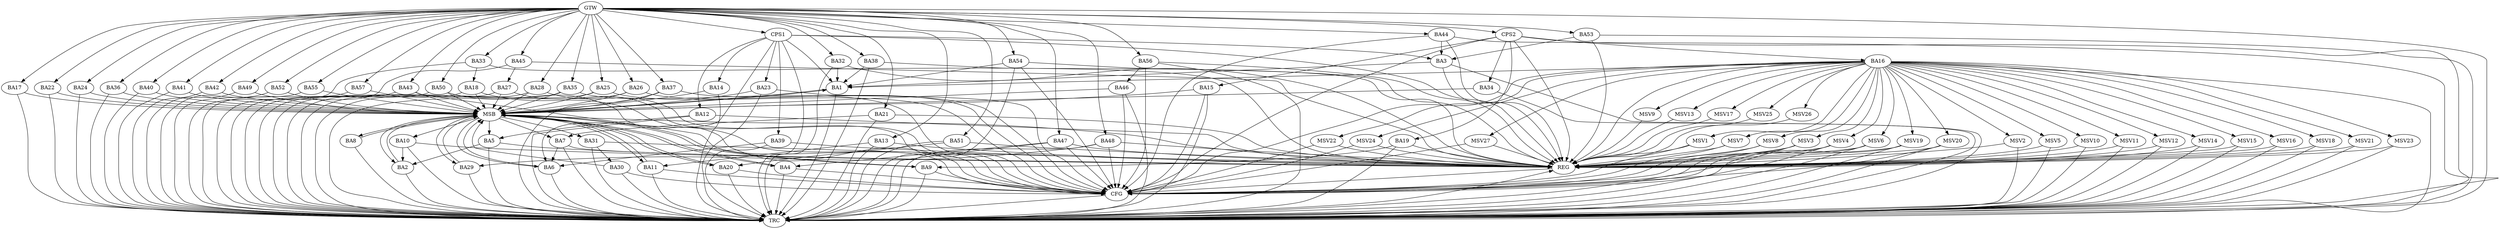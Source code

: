 strict digraph G {
  BA1 [ label="BA1" ];
  BA2 [ label="BA2" ];
  BA3 [ label="BA3" ];
  BA4 [ label="BA4" ];
  BA5 [ label="BA5" ];
  BA6 [ label="BA6" ];
  BA7 [ label="BA7" ];
  BA8 [ label="BA8" ];
  BA9 [ label="BA9" ];
  BA10 [ label="BA10" ];
  BA11 [ label="BA11" ];
  BA12 [ label="BA12" ];
  BA13 [ label="BA13" ];
  BA14 [ label="BA14" ];
  BA15 [ label="BA15" ];
  BA16 [ label="BA16" ];
  BA17 [ label="BA17" ];
  BA18 [ label="BA18" ];
  BA19 [ label="BA19" ];
  BA20 [ label="BA20" ];
  BA21 [ label="BA21" ];
  BA22 [ label="BA22" ];
  BA23 [ label="BA23" ];
  BA24 [ label="BA24" ];
  BA25 [ label="BA25" ];
  BA26 [ label="BA26" ];
  BA27 [ label="BA27" ];
  BA28 [ label="BA28" ];
  BA29 [ label="BA29" ];
  BA30 [ label="BA30" ];
  BA31 [ label="BA31" ];
  BA32 [ label="BA32" ];
  BA33 [ label="BA33" ];
  BA34 [ label="BA34" ];
  BA35 [ label="BA35" ];
  BA36 [ label="BA36" ];
  BA37 [ label="BA37" ];
  BA38 [ label="BA38" ];
  BA39 [ label="BA39" ];
  BA40 [ label="BA40" ];
  BA41 [ label="BA41" ];
  BA42 [ label="BA42" ];
  BA43 [ label="BA43" ];
  BA44 [ label="BA44" ];
  BA45 [ label="BA45" ];
  BA46 [ label="BA46" ];
  BA47 [ label="BA47" ];
  BA48 [ label="BA48" ];
  BA49 [ label="BA49" ];
  BA50 [ label="BA50" ];
  BA51 [ label="BA51" ];
  BA52 [ label="BA52" ];
  BA53 [ label="BA53" ];
  BA54 [ label="BA54" ];
  BA55 [ label="BA55" ];
  BA56 [ label="BA56" ];
  BA57 [ label="BA57" ];
  CPS1 [ label="CPS1" ];
  CPS2 [ label="CPS2" ];
  GTW [ label="GTW" ];
  REG [ label="REG" ];
  MSB [ label="MSB" ];
  CFG [ label="CFG" ];
  TRC [ label="TRC" ];
  MSV1 [ label="MSV1" ];
  MSV2 [ label="MSV2" ];
  MSV3 [ label="MSV3" ];
  MSV4 [ label="MSV4" ];
  MSV5 [ label="MSV5" ];
  MSV6 [ label="MSV6" ];
  MSV7 [ label="MSV7" ];
  MSV8 [ label="MSV8" ];
  MSV9 [ label="MSV9" ];
  MSV10 [ label="MSV10" ];
  MSV11 [ label="MSV11" ];
  MSV12 [ label="MSV12" ];
  MSV13 [ label="MSV13" ];
  MSV14 [ label="MSV14" ];
  MSV15 [ label="MSV15" ];
  MSV16 [ label="MSV16" ];
  MSV17 [ label="MSV17" ];
  MSV18 [ label="MSV18" ];
  MSV19 [ label="MSV19" ];
  MSV20 [ label="MSV20" ];
  MSV21 [ label="MSV21" ];
  MSV22 [ label="MSV22" ];
  MSV23 [ label="MSV23" ];
  MSV24 [ label="MSV24" ];
  MSV25 [ label="MSV25" ];
  MSV26 [ label="MSV26" ];
  MSV27 [ label="MSV27" ];
  BA3 -> BA1;
  BA5 -> BA2;
  BA7 -> BA6;
  BA10 -> BA2;
  BA12 -> BA5;
  BA13 -> BA11;
  BA16 -> BA1;
  BA19 -> BA9;
  BA21 -> BA7;
  BA31 -> BA30;
  BA32 -> BA1;
  BA33 -> BA18;
  BA38 -> BA1;
  BA39 -> BA6;
  BA44 -> BA3;
  BA45 -> BA27;
  BA47 -> BA4;
  BA48 -> BA29;
  BA51 -> BA20;
  BA53 -> BA3;
  BA54 -> BA1;
  BA56 -> BA46;
  CPS1 -> BA6;
  CPS1 -> BA23;
  CPS1 -> BA12;
  CPS1 -> BA3;
  CPS1 -> BA14;
  CPS1 -> BA39;
  CPS1 -> BA1;
  CPS2 -> BA34;
  CPS2 -> BA16;
  CPS2 -> BA19;
  CPS2 -> BA15;
  GTW -> BA13;
  GTW -> BA17;
  GTW -> BA21;
  GTW -> BA22;
  GTW -> BA24;
  GTW -> BA25;
  GTW -> BA26;
  GTW -> BA28;
  GTW -> BA32;
  GTW -> BA33;
  GTW -> BA35;
  GTW -> BA36;
  GTW -> BA37;
  GTW -> BA38;
  GTW -> BA40;
  GTW -> BA41;
  GTW -> BA42;
  GTW -> BA43;
  GTW -> BA44;
  GTW -> BA45;
  GTW -> BA47;
  GTW -> BA48;
  GTW -> BA49;
  GTW -> BA50;
  GTW -> BA51;
  GTW -> BA52;
  GTW -> BA53;
  GTW -> BA54;
  GTW -> BA55;
  GTW -> BA56;
  GTW -> BA57;
  GTW -> CPS1;
  GTW -> CPS2;
  BA3 -> REG;
  BA5 -> REG;
  BA7 -> REG;
  BA10 -> REG;
  BA12 -> REG;
  BA13 -> REG;
  BA16 -> REG;
  BA19 -> REG;
  BA21 -> REG;
  BA31 -> REG;
  BA32 -> REG;
  BA33 -> REG;
  BA38 -> REG;
  BA39 -> REG;
  BA44 -> REG;
  BA45 -> REG;
  BA47 -> REG;
  BA48 -> REG;
  BA51 -> REG;
  BA53 -> REG;
  BA54 -> REG;
  BA56 -> REG;
  CPS1 -> REG;
  CPS2 -> REG;
  BA1 -> MSB;
  MSB -> BA2;
  MSB -> REG;
  BA2 -> MSB;
  MSB -> BA1;
  BA4 -> MSB;
  BA6 -> MSB;
  BA8 -> MSB;
  MSB -> BA7;
  BA9 -> MSB;
  BA11 -> MSB;
  BA14 -> MSB;
  MSB -> BA6;
  BA15 -> MSB;
  BA17 -> MSB;
  BA18 -> MSB;
  BA20 -> MSB;
  MSB -> BA11;
  BA22 -> MSB;
  MSB -> BA10;
  BA23 -> MSB;
  MSB -> BA8;
  BA24 -> MSB;
  BA25 -> MSB;
  BA26 -> MSB;
  BA27 -> MSB;
  MSB -> BA4;
  BA28 -> MSB;
  BA29 -> MSB;
  BA30 -> MSB;
  BA34 -> MSB;
  MSB -> BA29;
  BA35 -> MSB;
  BA36 -> MSB;
  BA37 -> MSB;
  BA40 -> MSB;
  BA41 -> MSB;
  MSB -> BA20;
  BA42 -> MSB;
  BA43 -> MSB;
  MSB -> BA31;
  BA46 -> MSB;
  BA49 -> MSB;
  BA50 -> MSB;
  MSB -> BA5;
  BA52 -> MSB;
  MSB -> BA9;
  BA55 -> MSB;
  BA57 -> MSB;
  BA15 -> CFG;
  BA56 -> CFG;
  BA18 -> CFG;
  BA25 -> CFG;
  BA50 -> CFG;
  BA43 -> CFG;
  BA11 -> CFG;
  BA54 -> CFG;
  CPS2 -> CFG;
  BA9 -> CFG;
  BA23 -> CFG;
  BA4 -> CFG;
  BA28 -> CFG;
  BA20 -> CFG;
  BA46 -> CFG;
  BA47 -> CFG;
  BA30 -> CFG;
  BA35 -> CFG;
  BA16 -> CFG;
  BA48 -> CFG;
  BA44 -> CFG;
  BA37 -> CFG;
  BA27 -> CFG;
  BA26 -> CFG;
  REG -> CFG;
  BA1 -> TRC;
  BA2 -> TRC;
  BA3 -> TRC;
  BA4 -> TRC;
  BA5 -> TRC;
  BA6 -> TRC;
  BA7 -> TRC;
  BA8 -> TRC;
  BA9 -> TRC;
  BA10 -> TRC;
  BA11 -> TRC;
  BA12 -> TRC;
  BA13 -> TRC;
  BA14 -> TRC;
  BA15 -> TRC;
  BA16 -> TRC;
  BA17 -> TRC;
  BA18 -> TRC;
  BA19 -> TRC;
  BA20 -> TRC;
  BA21 -> TRC;
  BA22 -> TRC;
  BA23 -> TRC;
  BA24 -> TRC;
  BA25 -> TRC;
  BA26 -> TRC;
  BA27 -> TRC;
  BA28 -> TRC;
  BA29 -> TRC;
  BA30 -> TRC;
  BA31 -> TRC;
  BA32 -> TRC;
  BA33 -> TRC;
  BA34 -> TRC;
  BA35 -> TRC;
  BA36 -> TRC;
  BA37 -> TRC;
  BA38 -> TRC;
  BA39 -> TRC;
  BA40 -> TRC;
  BA41 -> TRC;
  BA42 -> TRC;
  BA43 -> TRC;
  BA44 -> TRC;
  BA45 -> TRC;
  BA46 -> TRC;
  BA47 -> TRC;
  BA48 -> TRC;
  BA49 -> TRC;
  BA50 -> TRC;
  BA51 -> TRC;
  BA52 -> TRC;
  BA53 -> TRC;
  BA54 -> TRC;
  BA55 -> TRC;
  BA56 -> TRC;
  BA57 -> TRC;
  CPS1 -> TRC;
  CPS2 -> TRC;
  GTW -> TRC;
  CFG -> TRC;
  TRC -> REG;
  BA16 -> MSV1;
  BA16 -> MSV2;
  MSV1 -> REG;
  MSV1 -> CFG;
  MSV2 -> REG;
  MSV2 -> TRC;
  BA16 -> MSV3;
  MSV3 -> REG;
  MSV3 -> TRC;
  MSV3 -> CFG;
  BA16 -> MSV4;
  MSV4 -> REG;
  MSV4 -> TRC;
  MSV4 -> CFG;
  BA16 -> MSV5;
  BA16 -> MSV6;
  BA16 -> MSV7;
  MSV5 -> REG;
  MSV5 -> TRC;
  MSV6 -> REG;
  MSV6 -> TRC;
  MSV6 -> CFG;
  MSV7 -> REG;
  MSV7 -> CFG;
  BA16 -> MSV8;
  MSV8 -> REG;
  MSV8 -> CFG;
  BA16 -> MSV9;
  MSV9 -> REG;
  BA16 -> MSV10;
  BA16 -> MSV11;
  BA16 -> MSV12;
  BA16 -> MSV13;
  BA16 -> MSV14;
  BA16 -> MSV15;
  MSV10 -> REG;
  MSV10 -> TRC;
  MSV11 -> REG;
  MSV11 -> TRC;
  MSV12 -> REG;
  MSV12 -> TRC;
  MSV13 -> REG;
  MSV14 -> REG;
  MSV14 -> TRC;
  MSV15 -> REG;
  MSV15 -> TRC;
  BA16 -> MSV16;
  MSV16 -> REG;
  MSV16 -> TRC;
  BA16 -> MSV17;
  BA16 -> MSV18;
  MSV17 -> REG;
  MSV18 -> REG;
  MSV18 -> TRC;
  BA16 -> MSV19;
  MSV19 -> REG;
  MSV19 -> TRC;
  MSV19 -> CFG;
  BA16 -> MSV20;
  MSV20 -> REG;
  MSV20 -> TRC;
  MSV20 -> CFG;
  BA16 -> MSV21;
  BA16 -> MSV22;
  BA16 -> MSV23;
  MSV21 -> REG;
  MSV21 -> TRC;
  MSV22 -> REG;
  MSV22 -> CFG;
  MSV23 -> REG;
  MSV23 -> TRC;
  BA16 -> MSV24;
  BA16 -> MSV25;
  BA16 -> MSV26;
  BA16 -> MSV27;
  MSV24 -> REG;
  MSV24 -> CFG;
  MSV25 -> REG;
  MSV26 -> REG;
  MSV27 -> REG;
  MSV27 -> CFG;
}
